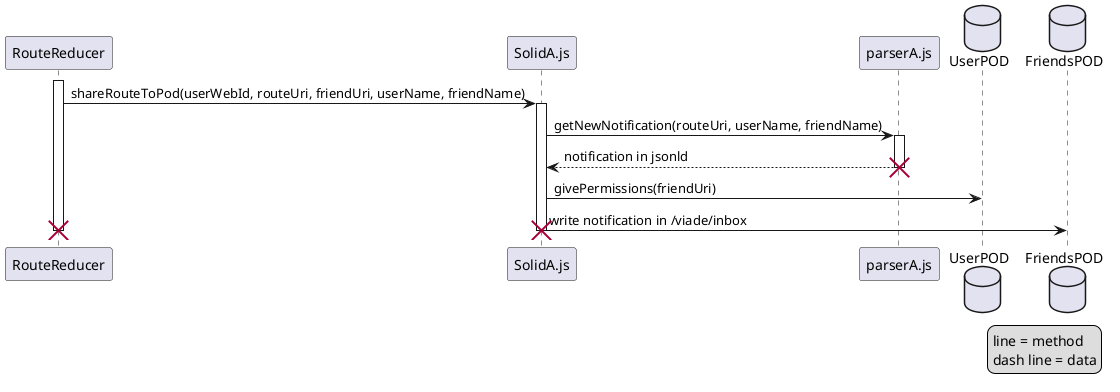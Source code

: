 title Load routes - Sequence Diagram

@startuml

participant RouteReducer as rra
participant SolidA.js as sa 
participant parserA.js as pa
database UserPOD as poa
database FriendsPOD as pb


activate rra
rra -> sa: shareRouteToPod(userWebId, routeUri, friendUri, userName, friendName)
activate sa
sa -> pa: getNewNotification(routeUri, userName, friendName)
activate pa
pa --> sa : notification in jsonld
destroy pa
sa -> poa: givePermissions(friendUri)
sa -> pb: write notification in /viade/inbox
destroy sa
destroy rra

legend right
line = method
dash line = data
endlegend

@enduml
